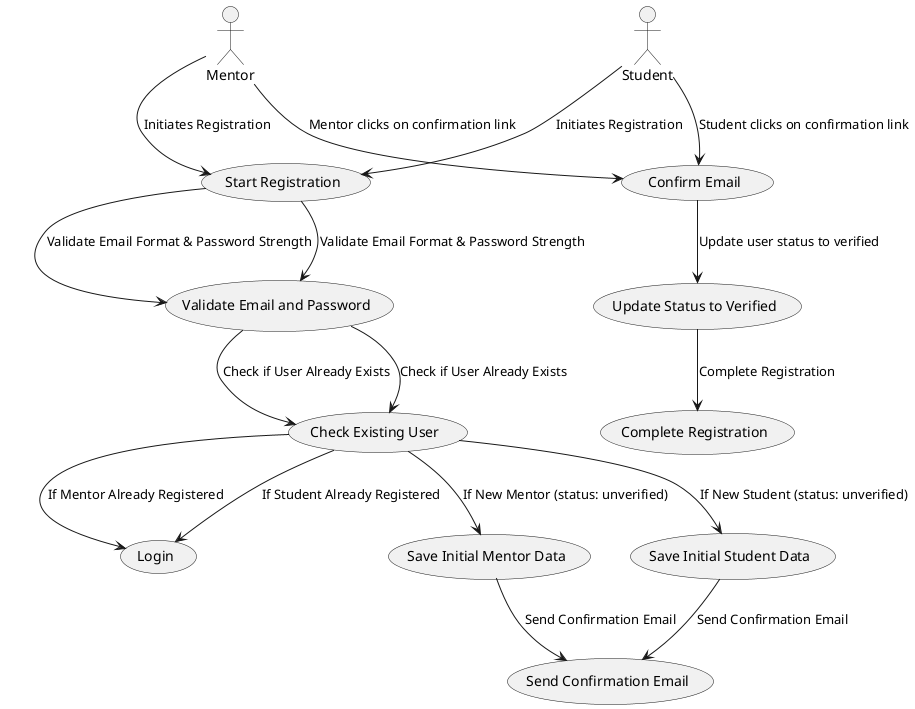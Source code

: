 @startuml
actor Mentor as M
actor Student as S

M --> (Start Registration) : Initiates Registration
(Start Registration) --> (Validate Email and Password) : Validate Email Format & Password Strength
(Validate Email and Password) --> (Check Existing User) : Check if User Already Exists

(Check Existing User) --> (Login) : If Mentor Already Registered
(Check Existing User) --> (Save Initial Mentor Data) : If New Mentor (status: unverified)
(Save Initial Mentor Data) --> (Send Confirmation Email) : Send Confirmation Email

S --> (Start Registration) : Initiates Registration
(Start Registration) --> (Validate Email and Password) : Validate Email Format & Password Strength
(Validate Email and Password) --> (Check Existing User) : Check if User Already Exists

(Check Existing User) --> (Login) : If Student Already Registered
(Check Existing User) --> (Save Initial Student Data) : If New Student (status: unverified)
(Save Initial Student Data) --> (Send Confirmation Email) : Send Confirmation Email

M --> (Confirm Email) : Mentor clicks on confirmation link
S --> (Confirm Email) : Student clicks on confirmation link
(Confirm Email) --> (Update Status to Verified) : Update user status to verified
(Update Status to Verified) --> (Complete Registration) : Complete Registration
@enduml